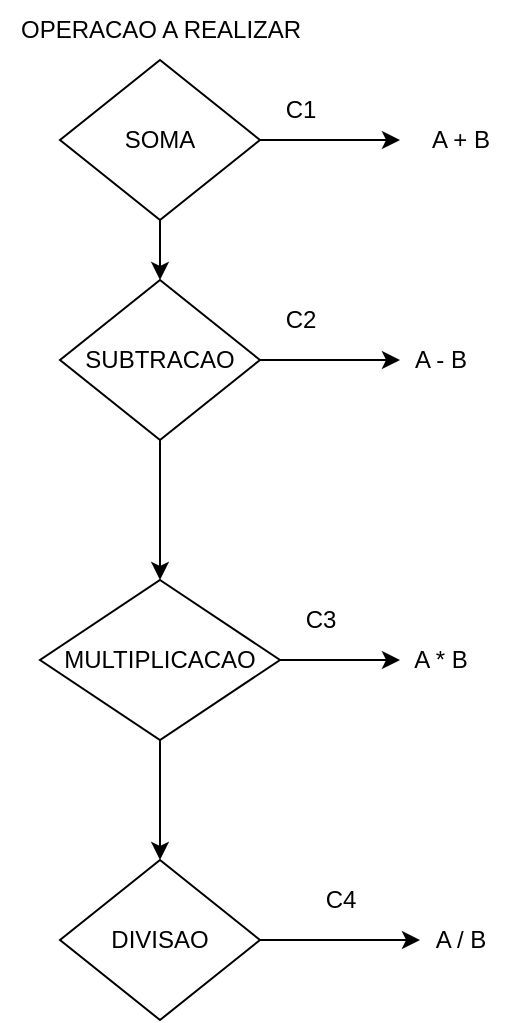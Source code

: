 <mxfile version="20.1.1" type="device"><diagram id="faTKkLSoAeD19tcdd_ap" name="Page-1"><mxGraphModel dx="1102" dy="614" grid="1" gridSize="10" guides="1" tooltips="1" connect="1" arrows="1" fold="1" page="1" pageScale="1" pageWidth="827" pageHeight="1169" math="0" shadow="0"><root><mxCell id="0"/><mxCell id="1" parent="0"/><mxCell id="1pCWj2A48o_UGmRYtzc7-23" style="edgeStyle=orthogonalEdgeStyle;rounded=0;orthogonalLoop=1;jettySize=auto;html=1;exitX=0.5;exitY=1;exitDx=0;exitDy=0;" edge="1" parent="1" source="1pCWj2A48o_UGmRYtzc7-16" target="1pCWj2A48o_UGmRYtzc7-24"><mxGeometry relative="1" as="geometry"><mxPoint x="380" y="370" as="targetPoint"/></mxGeometry></mxCell><mxCell id="1pCWj2A48o_UGmRYtzc7-36" style="edgeStyle=orthogonalEdgeStyle;rounded=0;orthogonalLoop=1;jettySize=auto;html=1;exitX=1;exitY=0.5;exitDx=0;exitDy=0;" edge="1" parent="1" source="1pCWj2A48o_UGmRYtzc7-16"><mxGeometry relative="1" as="geometry"><mxPoint x="500" y="220" as="targetPoint"/></mxGeometry></mxCell><mxCell id="1pCWj2A48o_UGmRYtzc7-16" value="SUBTRACAO" style="rhombus;whiteSpace=wrap;html=1;" vertex="1" parent="1"><mxGeometry x="330" y="180" width="100" height="80" as="geometry"/></mxCell><mxCell id="1pCWj2A48o_UGmRYtzc7-22" style="edgeStyle=orthogonalEdgeStyle;rounded=0;orthogonalLoop=1;jettySize=auto;html=1;exitX=0.5;exitY=1;exitDx=0;exitDy=0;" edge="1" parent="1" source="1pCWj2A48o_UGmRYtzc7-18"><mxGeometry relative="1" as="geometry"><mxPoint x="380" y="180" as="targetPoint"/></mxGeometry></mxCell><mxCell id="1pCWj2A48o_UGmRYtzc7-29" style="edgeStyle=orthogonalEdgeStyle;rounded=0;orthogonalLoop=1;jettySize=auto;html=1;exitX=1;exitY=0.5;exitDx=0;exitDy=0;" edge="1" parent="1" source="1pCWj2A48o_UGmRYtzc7-18"><mxGeometry relative="1" as="geometry"><mxPoint x="500" y="110" as="targetPoint"/></mxGeometry></mxCell><mxCell id="1pCWj2A48o_UGmRYtzc7-18" value="SOMA" style="rhombus;whiteSpace=wrap;html=1;" vertex="1" parent="1"><mxGeometry x="330" y="70" width="100" height="80" as="geometry"/></mxCell><mxCell id="1pCWj2A48o_UGmRYtzc7-26" style="edgeStyle=orthogonalEdgeStyle;rounded=0;orthogonalLoop=1;jettySize=auto;html=1;exitX=0.5;exitY=1;exitDx=0;exitDy=0;" edge="1" parent="1" source="1pCWj2A48o_UGmRYtzc7-24" target="1pCWj2A48o_UGmRYtzc7-25"><mxGeometry relative="1" as="geometry"/></mxCell><mxCell id="1pCWj2A48o_UGmRYtzc7-39" style="edgeStyle=orthogonalEdgeStyle;rounded=0;orthogonalLoop=1;jettySize=auto;html=1;exitX=1;exitY=0.5;exitDx=0;exitDy=0;fontSize=12;" edge="1" parent="1" source="1pCWj2A48o_UGmRYtzc7-24"><mxGeometry relative="1" as="geometry"><mxPoint x="500" y="370" as="targetPoint"/></mxGeometry></mxCell><mxCell id="1pCWj2A48o_UGmRYtzc7-24" value="&lt;font style=&quot;font-size: 12px;&quot;&gt;MULTIPLICACAO&lt;/font&gt;" style="rhombus;whiteSpace=wrap;html=1;" vertex="1" parent="1"><mxGeometry x="320" y="330" width="120" height="80" as="geometry"/></mxCell><mxCell id="1pCWj2A48o_UGmRYtzc7-42" style="edgeStyle=orthogonalEdgeStyle;rounded=0;orthogonalLoop=1;jettySize=auto;html=1;exitX=1;exitY=0.5;exitDx=0;exitDy=0;fontSize=12;" edge="1" parent="1" source="1pCWj2A48o_UGmRYtzc7-25"><mxGeometry relative="1" as="geometry"><mxPoint x="510" y="510" as="targetPoint"/></mxGeometry></mxCell><mxCell id="1pCWj2A48o_UGmRYtzc7-25" value="DIVISAO" style="rhombus;whiteSpace=wrap;html=1;" vertex="1" parent="1"><mxGeometry x="330" y="470" width="100" height="80" as="geometry"/></mxCell><mxCell id="1pCWj2A48o_UGmRYtzc7-32" value="C1&lt;br&gt;" style="text;html=1;align=center;verticalAlign=middle;resizable=0;points=[];autosize=1;strokeColor=none;fillColor=none;" vertex="1" parent="1"><mxGeometry x="430" y="80" width="40" height="30" as="geometry"/></mxCell><mxCell id="1pCWj2A48o_UGmRYtzc7-33" value="OPERACAO A REALIZAR" style="text;html=1;align=center;verticalAlign=middle;resizable=0;points=[];autosize=1;strokeColor=none;fillColor=none;" vertex="1" parent="1"><mxGeometry x="300" y="40" width="160" height="30" as="geometry"/></mxCell><mxCell id="1pCWj2A48o_UGmRYtzc7-35" value="A + B" style="text;html=1;align=center;verticalAlign=middle;resizable=0;points=[];autosize=1;strokeColor=none;fillColor=none;" vertex="1" parent="1"><mxGeometry x="505" y="95" width="50" height="30" as="geometry"/></mxCell><mxCell id="1pCWj2A48o_UGmRYtzc7-37" value="A - B" style="text;html=1;align=center;verticalAlign=middle;resizable=0;points=[];autosize=1;strokeColor=none;fillColor=none;" vertex="1" parent="1"><mxGeometry x="495" y="205" width="50" height="30" as="geometry"/></mxCell><mxCell id="1pCWj2A48o_UGmRYtzc7-38" value="C2" style="text;html=1;align=center;verticalAlign=middle;resizable=0;points=[];autosize=1;strokeColor=none;fillColor=none;" vertex="1" parent="1"><mxGeometry x="430" y="185" width="40" height="30" as="geometry"/></mxCell><mxCell id="1pCWj2A48o_UGmRYtzc7-40" value="A * B" style="text;html=1;align=center;verticalAlign=middle;resizable=0;points=[];autosize=1;strokeColor=none;fillColor=none;fontSize=12;" vertex="1" parent="1"><mxGeometry x="495" y="355" width="50" height="30" as="geometry"/></mxCell><mxCell id="1pCWj2A48o_UGmRYtzc7-41" value="C3" style="text;html=1;align=center;verticalAlign=middle;resizable=0;points=[];autosize=1;strokeColor=none;fillColor=none;fontSize=12;" vertex="1" parent="1"><mxGeometry x="440" y="335" width="40" height="30" as="geometry"/></mxCell><mxCell id="1pCWj2A48o_UGmRYtzc7-43" value="A / B" style="text;html=1;align=center;verticalAlign=middle;resizable=0;points=[];autosize=1;strokeColor=none;fillColor=none;fontSize=12;" vertex="1" parent="1"><mxGeometry x="505" y="495" width="50" height="30" as="geometry"/></mxCell><mxCell id="1pCWj2A48o_UGmRYtzc7-44" value="C4" style="text;html=1;align=center;verticalAlign=middle;resizable=0;points=[];autosize=1;strokeColor=none;fillColor=none;fontSize=12;" vertex="1" parent="1"><mxGeometry x="450" y="475" width="40" height="30" as="geometry"/></mxCell></root></mxGraphModel></diagram></mxfile>